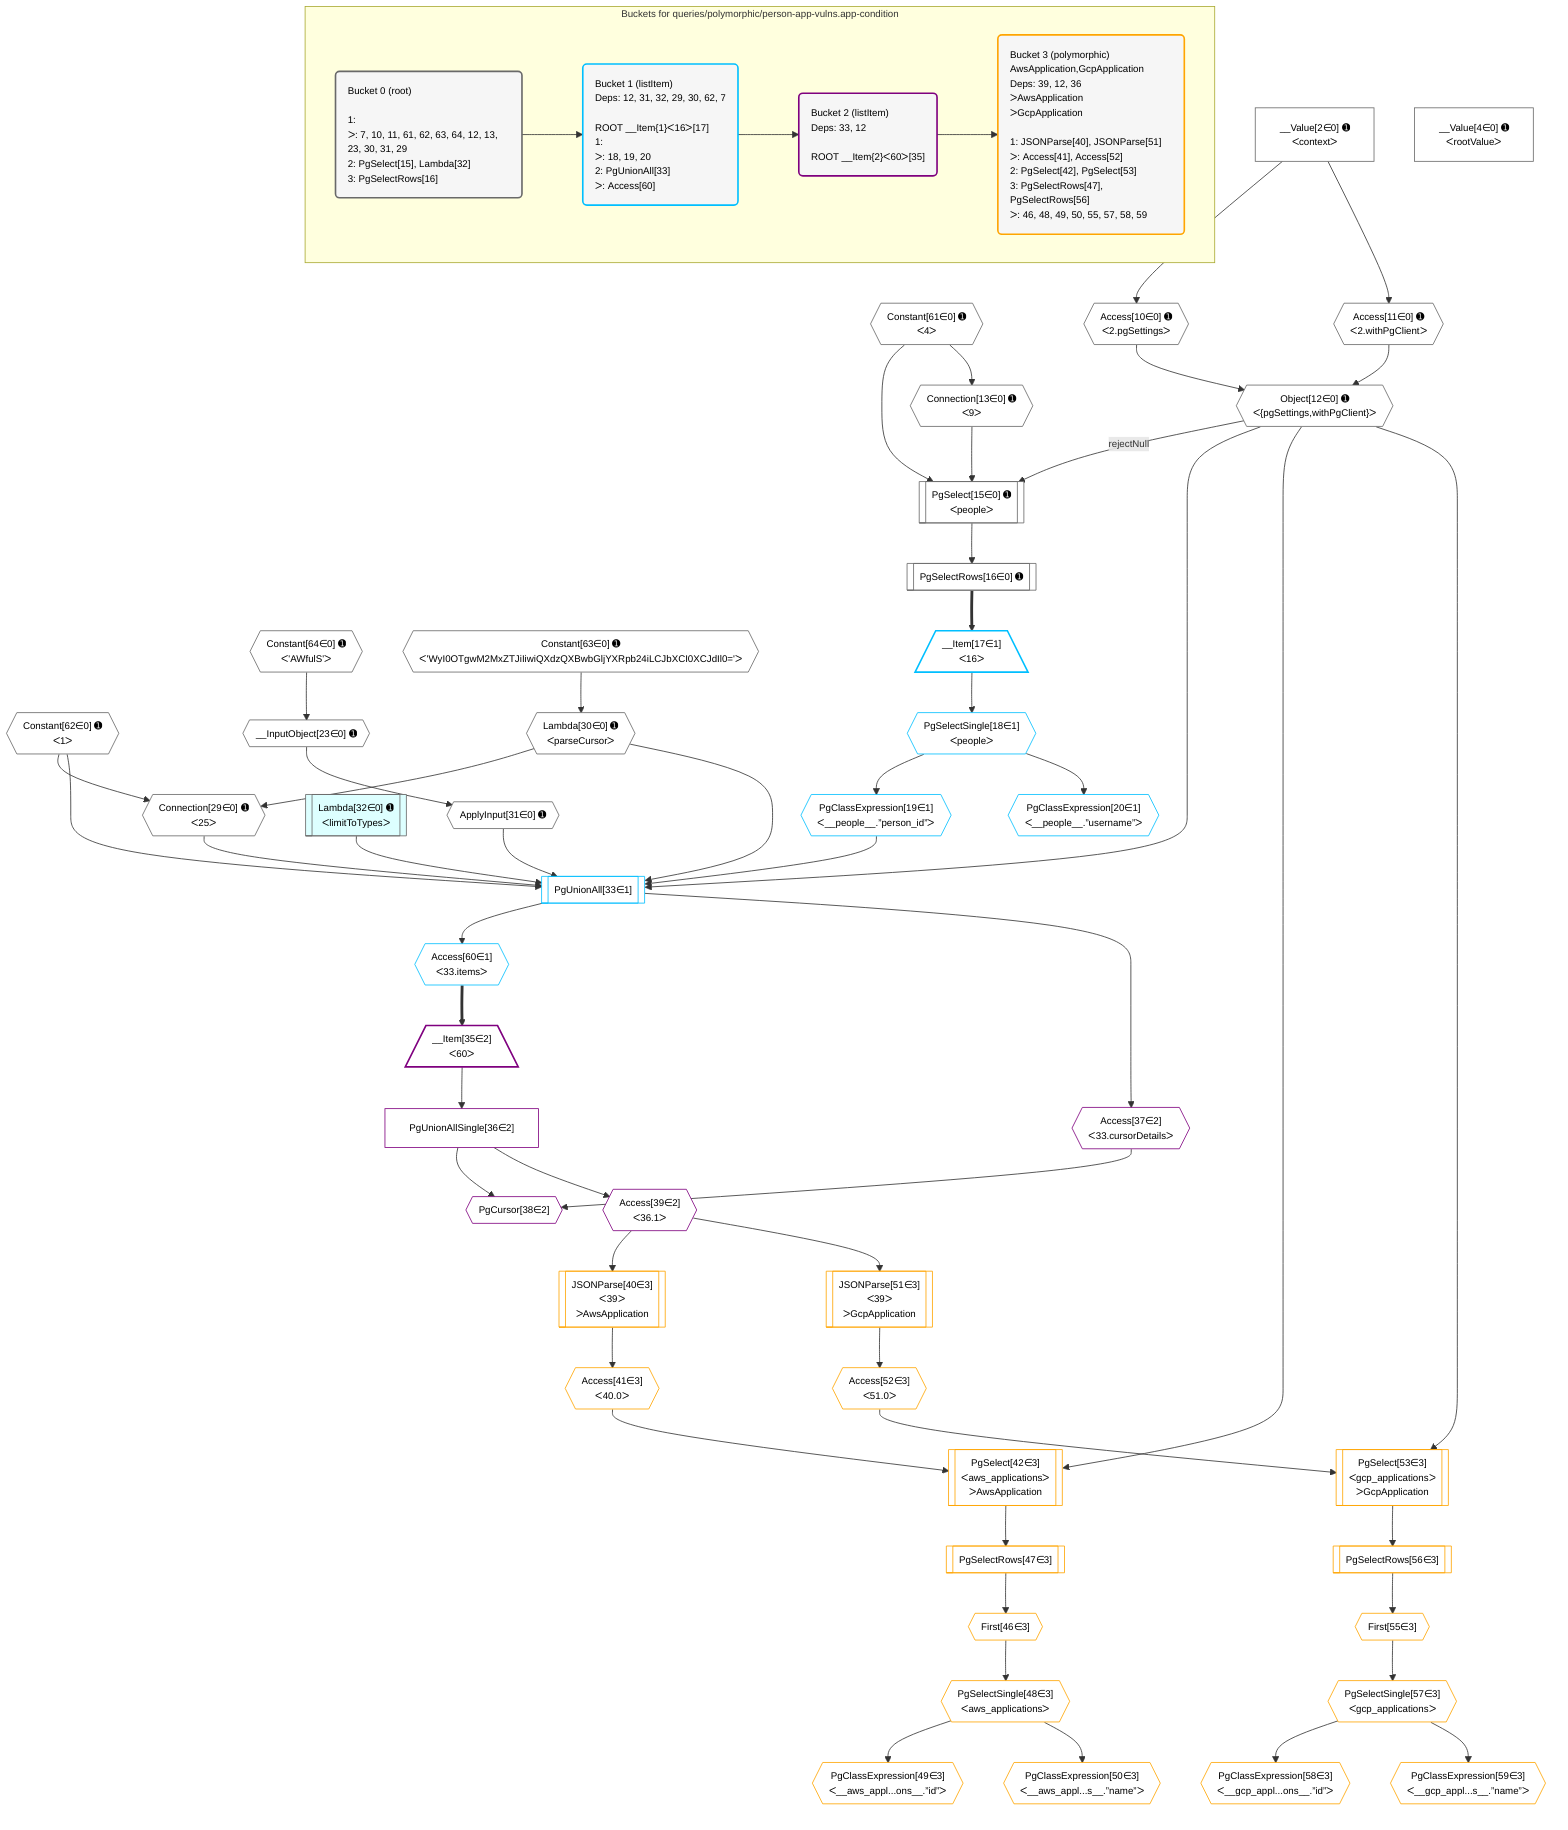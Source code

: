 %%{init: {'themeVariables': { 'fontSize': '12px'}}}%%
graph TD
    classDef path fill:#eee,stroke:#000,color:#000
    classDef plan fill:#fff,stroke-width:1px,color:#000
    classDef itemplan fill:#fff,stroke-width:2px,color:#000
    classDef unbatchedplan fill:#dff,stroke-width:1px,color:#000
    classDef sideeffectplan fill:#fcc,stroke-width:2px,color:#000
    classDef bucket fill:#f6f6f6,color:#000,stroke-width:2px,text-align:left


    %% plan dependencies
    PgSelect15[["PgSelect[15∈0] ➊<br />ᐸpeopleᐳ"]]:::plan
    Object12{{"Object[12∈0] ➊<br />ᐸ{pgSettings,withPgClient}ᐳ"}}:::plan
    Connection13{{"Connection[13∈0] ➊<br />ᐸ9ᐳ"}}:::plan
    Constant61{{"Constant[61∈0] ➊<br />ᐸ4ᐳ"}}:::plan
    Object12 -->|rejectNull| PgSelect15
    Connection13 & Constant61 --> PgSelect15
    Connection29{{"Connection[29∈0] ➊<br />ᐸ25ᐳ"}}:::plan
    Constant62{{"Constant[62∈0] ➊<br />ᐸ1ᐳ"}}:::plan
    Lambda30{{"Lambda[30∈0] ➊<br />ᐸparseCursorᐳ"}}:::plan
    Constant62 & Lambda30 --> Connection29
    Constant61 --> Connection13
    Access10{{"Access[10∈0] ➊<br />ᐸ2.pgSettingsᐳ"}}:::plan
    Access11{{"Access[11∈0] ➊<br />ᐸ2.withPgClientᐳ"}}:::plan
    Access10 & Access11 --> Object12
    __InputObject23{{"__InputObject[23∈0] ➊"}}:::plan
    Constant64{{"Constant[64∈0] ➊<br />ᐸ'AWfulS'ᐳ"}}:::plan
    Constant64 --> __InputObject23
    __Value2["__Value[2∈0] ➊<br />ᐸcontextᐳ"]:::plan
    __Value2 --> Access10
    __Value2 --> Access11
    PgSelectRows16[["PgSelectRows[16∈0] ➊"]]:::plan
    PgSelect15 --> PgSelectRows16
    Constant63{{"Constant[63∈0] ➊<br />ᐸ'WyI0OTgwM2MxZTJiIiwiQXdzQXBwbGljYXRpb24iLCJbXCI0XCJdIl0='ᐳ"}}:::plan
    Constant63 --> Lambda30
    ApplyInput31{{"ApplyInput[31∈0] ➊"}}:::plan
    __InputObject23 --> ApplyInput31
    Lambda32[["Lambda[32∈0] ➊<br />ᐸlimitToTypesᐳ"]]:::unbatchedplan
    __Value4["__Value[4∈0] ➊<br />ᐸrootValueᐳ"]:::plan
    PgUnionAll33[["PgUnionAll[33∈1]"]]:::plan
    PgClassExpression19{{"PgClassExpression[19∈1]<br />ᐸ__people__.”person_id”ᐳ"}}:::plan
    Object12 & PgClassExpression19 & ApplyInput31 & Lambda32 & Connection29 & Lambda30 & Constant62 --> PgUnionAll33
    __Item17[/"__Item[17∈1]<br />ᐸ16ᐳ"\]:::itemplan
    PgSelectRows16 ==> __Item17
    PgSelectSingle18{{"PgSelectSingle[18∈1]<br />ᐸpeopleᐳ"}}:::plan
    __Item17 --> PgSelectSingle18
    PgSelectSingle18 --> PgClassExpression19
    PgClassExpression20{{"PgClassExpression[20∈1]<br />ᐸ__people__.”username”ᐳ"}}:::plan
    PgSelectSingle18 --> PgClassExpression20
    Access60{{"Access[60∈1]<br />ᐸ33.itemsᐳ"}}:::plan
    PgUnionAll33 --> Access60
    PgCursor38{{"PgCursor[38∈2]"}}:::plan
    PgUnionAllSingle36["PgUnionAllSingle[36∈2]"]:::plan
    Access37{{"Access[37∈2]<br />ᐸ33.cursorDetailsᐳ"}}:::plan
    PgUnionAllSingle36 & Access37 --> PgCursor38
    __Item35[/"__Item[35∈2]<br />ᐸ60ᐳ"\]:::itemplan
    Access60 ==> __Item35
    __Item35 --> PgUnionAllSingle36
    PgUnionAll33 --> Access37
    Access39{{"Access[39∈2]<br />ᐸ36.1ᐳ"}}:::plan
    PgUnionAllSingle36 --> Access39
    PgSelect42[["PgSelect[42∈3]<br />ᐸaws_applicationsᐳ<br />ᐳAwsApplication"]]:::plan
    Access41{{"Access[41∈3]<br />ᐸ40.0ᐳ"}}:::plan
    Object12 & Access41 --> PgSelect42
    PgSelect53[["PgSelect[53∈3]<br />ᐸgcp_applicationsᐳ<br />ᐳGcpApplication"]]:::plan
    Access52{{"Access[52∈3]<br />ᐸ51.0ᐳ"}}:::plan
    Object12 & Access52 --> PgSelect53
    JSONParse40[["JSONParse[40∈3]<br />ᐸ39ᐳ<br />ᐳAwsApplication"]]:::plan
    Access39 --> JSONParse40
    JSONParse40 --> Access41
    First46{{"First[46∈3]"}}:::plan
    PgSelectRows47[["PgSelectRows[47∈3]"]]:::plan
    PgSelectRows47 --> First46
    PgSelect42 --> PgSelectRows47
    PgSelectSingle48{{"PgSelectSingle[48∈3]<br />ᐸaws_applicationsᐳ"}}:::plan
    First46 --> PgSelectSingle48
    PgClassExpression49{{"PgClassExpression[49∈3]<br />ᐸ__aws_appl...ons__.”id”ᐳ"}}:::plan
    PgSelectSingle48 --> PgClassExpression49
    PgClassExpression50{{"PgClassExpression[50∈3]<br />ᐸ__aws_appl...s__.”name”ᐳ"}}:::plan
    PgSelectSingle48 --> PgClassExpression50
    JSONParse51[["JSONParse[51∈3]<br />ᐸ39ᐳ<br />ᐳGcpApplication"]]:::plan
    Access39 --> JSONParse51
    JSONParse51 --> Access52
    First55{{"First[55∈3]"}}:::plan
    PgSelectRows56[["PgSelectRows[56∈3]"]]:::plan
    PgSelectRows56 --> First55
    PgSelect53 --> PgSelectRows56
    PgSelectSingle57{{"PgSelectSingle[57∈3]<br />ᐸgcp_applicationsᐳ"}}:::plan
    First55 --> PgSelectSingle57
    PgClassExpression58{{"PgClassExpression[58∈3]<br />ᐸ__gcp_appl...ons__.”id”ᐳ"}}:::plan
    PgSelectSingle57 --> PgClassExpression58
    PgClassExpression59{{"PgClassExpression[59∈3]<br />ᐸ__gcp_appl...s__.”name”ᐳ"}}:::plan
    PgSelectSingle57 --> PgClassExpression59

    %% define steps

    subgraph "Buckets for queries/polymorphic/person-app-vulns.app-condition"
    Bucket0("Bucket 0 (root)<br /><br />1: <br />ᐳ: 7, 10, 11, 61, 62, 63, 64, 12, 13, 23, 30, 31, 29<br />2: PgSelect[15], Lambda[32]<br />3: PgSelectRows[16]"):::bucket
    classDef bucket0 stroke:#696969
    class Bucket0,__Value2,__Value4,Access10,Access11,Object12,Connection13,PgSelect15,PgSelectRows16,__InputObject23,Connection29,Lambda30,ApplyInput31,Lambda32,Constant61,Constant62,Constant63,Constant64 bucket0
    Bucket1("Bucket 1 (listItem)<br />Deps: 12, 31, 32, 29, 30, 62, 7<br /><br />ROOT __Item{1}ᐸ16ᐳ[17]<br />1: <br />ᐳ: 18, 19, 20<br />2: PgUnionAll[33]<br />ᐳ: Access[60]"):::bucket
    classDef bucket1 stroke:#00bfff
    class Bucket1,__Item17,PgSelectSingle18,PgClassExpression19,PgClassExpression20,PgUnionAll33,Access60 bucket1
    Bucket2("Bucket 2 (listItem)<br />Deps: 33, 12<br /><br />ROOT __Item{2}ᐸ60ᐳ[35]"):::bucket
    classDef bucket2 stroke:#7f007f
    class Bucket2,__Item35,PgUnionAllSingle36,Access37,PgCursor38,Access39 bucket2
    Bucket3("Bucket 3 (polymorphic)<br />AwsApplication,GcpApplication<br />Deps: 39, 12, 36<br />ᐳAwsApplication<br />ᐳGcpApplication<br /><br />1: JSONParse[40], JSONParse[51]<br />ᐳ: Access[41], Access[52]<br />2: PgSelect[42], PgSelect[53]<br />3: PgSelectRows[47], PgSelectRows[56]<br />ᐳ: 46, 48, 49, 50, 55, 57, 58, 59"):::bucket
    classDef bucket3 stroke:#ffa500
    class Bucket3,JSONParse40,Access41,PgSelect42,First46,PgSelectRows47,PgSelectSingle48,PgClassExpression49,PgClassExpression50,JSONParse51,Access52,PgSelect53,First55,PgSelectRows56,PgSelectSingle57,PgClassExpression58,PgClassExpression59 bucket3
    Bucket0 --> Bucket1
    Bucket1 --> Bucket2
    Bucket2 --> Bucket3
    end